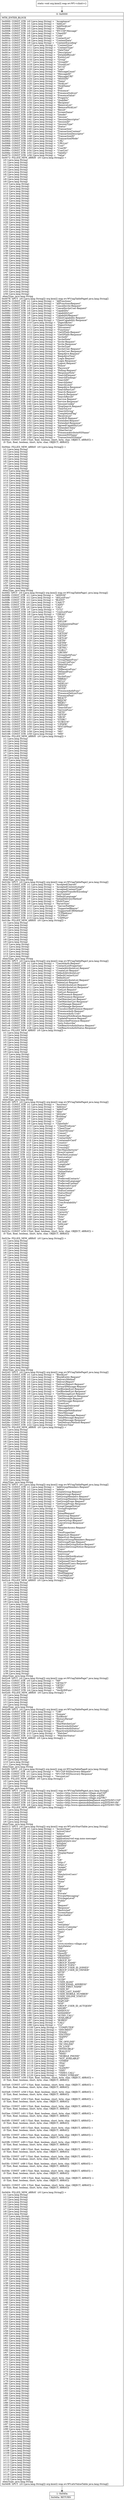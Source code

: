 digraph "CFG fororg.kxml2.wap.wv.WV.\<clinit\>()V" {
Node_0 [shape=record,label="{0\:\ 0x0000|MTH_ENTER_BLOCK\l|0x0000: CONST_STR  (r0 I:java.lang.String) =  \"Acceptance\" \l0x0002: CONST_STR  (r1 I:java.lang.String) =  \"AddList\" \l0x0004: CONST_STR  (r2 I:java.lang.String) =  \"AddNickList\" \l0x0006: CONST_STR  (r3 I:java.lang.String) =  \"SName\" \l0x0008: CONST_STR  (r4 I:java.lang.String) =  \"WV\-CSP\-Message\" \l0x000a: CONST_STR  (r5 I:java.lang.String) =  \"ClientID\" \l0x000c: CONST_STR  (r6 I:java.lang.String) =  \"Code\" \l0x000e: CONST_STR  (r7 I:java.lang.String) =  \"ContactList\" \l0x0010: CONST_STR  (r8 I:java.lang.String) =  \"ContentData\" \l0x0012: CONST_STR  (r9 I:java.lang.String) =  \"ContentEncoding\" \l0x0014: CONST_STR  (r10 I:java.lang.String) =  \"ContentSize\" \l0x0016: CONST_STR  (r11 I:java.lang.String) =  \"ContentType\" \l0x0018: CONST_STR  (r12 I:java.lang.String) =  \"DateTime\" \l0x001a: CONST_STR  (r13 I:java.lang.String) =  \"Description\" \l0x001c: CONST_STR  (r14 I:java.lang.String) =  \"DetailedResult\" \l0x001e: CONST_STR  (r15 I:java.lang.String) =  \"EntityList\" \l0x0020: CONST_STR  (r16 I:java.lang.String) =  \"Group\" \l0x0022: CONST_STR  (r17 I:java.lang.String) =  \"GroupID\" \l0x0024: CONST_STR  (r18 I:java.lang.String) =  \"GroupList\" \l0x0026: CONST_STR  (r19 I:java.lang.String) =  \"InUse\" \l0x0028: CONST_STR  (r20 I:java.lang.String) =  \"Logo\" \l0x002a: CONST_STR  (r21 I:java.lang.String) =  \"MessageCount\" \l0x002c: CONST_STR  (r22 I:java.lang.String) =  \"MessageID\" \l0x002e: CONST_STR  (r23 I:java.lang.String) =  \"MessageURI\" \l0x0030: CONST_STR  (r24 I:java.lang.String) =  \"MSISDN\" \l0x0032: CONST_STR  (r25 I:java.lang.String) =  \"Name\" \l0x0034: CONST_STR  (r26 I:java.lang.String) =  \"NickList\" \l0x0036: CONST_STR  (r27 I:java.lang.String) =  \"NickName\" \l0x0038: CONST_STR  (r28 I:java.lang.String) =  \"Poll\" \l0x003a: CONST_STR  (r29 I:java.lang.String) =  \"Presence\" \l0x003c: CONST_STR  (r30 I:java.lang.String) =  \"PresenceSubList\" \l0x003e: CONST_STR  (r31 I:java.lang.String) =  \"PresenceValue\" \l0x0040: CONST_STR  (r32 I:java.lang.String) =  \"Property\" \l0x0042: CONST_STR  (r33 I:java.lang.String) =  \"Qualifier\" \l0x0044: CONST_STR  (r34 I:java.lang.String) =  \"Recipient\" \l0x0046: CONST_STR  (r35 I:java.lang.String) =  \"RemoveList\" \l0x0048: CONST_STR  (r36 I:java.lang.String) =  \"RemoveNickList\" \l0x004a: CONST_STR  (r37 I:java.lang.String) =  \"Result\" \l0x004c: CONST_STR  (r38 I:java.lang.String) =  \"ScreenName\" \l0x004e: CONST_STR  (r39 I:java.lang.String) =  \"Sender\" \l0x0050: CONST_STR  (r40 I:java.lang.String) =  \"Session\" \l0x0052: CONST_STR  (r41 I:java.lang.String) =  \"SessionDescriptor\" \l0x0054: CONST_STR  (r42 I:java.lang.String) =  \"SessionID\" \l0x0056: CONST_STR  (r43 I:java.lang.String) =  \"SessionType\" \l0x0058: CONST_STR  (r44 I:java.lang.String) =  \"Status\" \l0x005a: CONST_STR  (r45 I:java.lang.String) =  \"Transaction\" \l0x005c: CONST_STR  (r46 I:java.lang.String) =  \"TransactionContent\" \l0x005e: CONST_STR  (r47 I:java.lang.String) =  \"TransactionDescriptor\" \l0x0060: CONST_STR  (r48 I:java.lang.String) =  \"TransactionID\" \l0x0062: CONST_STR  (r49 I:java.lang.String) =  \"TransactionMode\" \l0x0064: CONST_STR  (r50 I:java.lang.String) =  \"URL\" \l0x0066: CONST_STR  (r51 I:java.lang.String) =  \"URLList\" \l0x0068: CONST_STR  (r52 I:java.lang.String) =  \"User\" \l0x006a: CONST_STR  (r53 I:java.lang.String) =  \"UserID\" \l0x006c: CONST_STR  (r54 I:java.lang.String) =  \"UserList\" \l0x006e: CONST_STR  (r55 I:java.lang.String) =  \"Validity\" \l0x0070: CONST_STR  (r56 I:java.lang.String) =  \"Value\" \l0x0072: FILLED_NEW_ARRAY  (r0 I:java.lang.String[]) = \l  (r0 I:java.lang.String)\l  (r1 I:java.lang.String)\l  (r2 I:java.lang.String)\l  (r3 I:java.lang.String)\l  (r4 I:java.lang.String)\l  (r5 I:java.lang.String)\l  (r6 I:java.lang.String)\l  (r7 I:java.lang.String)\l  (r8 I:java.lang.String)\l  (r9 I:java.lang.String)\l  (r10 I:java.lang.String)\l  (r11 I:java.lang.String)\l  (r12 I:java.lang.String)\l  (r13 I:java.lang.String)\l  (r14 I:java.lang.String)\l  (r15 I:java.lang.String)\l  (r16 I:java.lang.String)\l  (r17 I:java.lang.String)\l  (r18 I:java.lang.String)\l  (r19 I:java.lang.String)\l  (r20 I:java.lang.String)\l  (r21 I:java.lang.String)\l  (r22 I:java.lang.String)\l  (r23 I:java.lang.String)\l  (r24 I:java.lang.String)\l  (r25 I:java.lang.String)\l  (r26 I:java.lang.String)\l  (r27 I:java.lang.String)\l  (r28 I:java.lang.String)\l  (r29 I:java.lang.String)\l  (r30 I:java.lang.String)\l  (r31 I:java.lang.String)\l  (r32 I:java.lang.String)\l  (r33 I:java.lang.String)\l  (r34 I:java.lang.String)\l  (r35 I:java.lang.String)\l  (r36 I:java.lang.String)\l  (r37 I:java.lang.String)\l  (r38 I:java.lang.String)\l  (r39 I:java.lang.String)\l  (r40 I:java.lang.String)\l  (r41 I:java.lang.String)\l  (r42 I:java.lang.String)\l  (r43 I:java.lang.String)\l  (r44 I:java.lang.String)\l  (r45 I:java.lang.String)\l  (r46 I:java.lang.String)\l  (r47 I:java.lang.String)\l  (r48 I:java.lang.String)\l  (r49 I:java.lang.String)\l  (r50 I:java.lang.String)\l  (r51 I:java.lang.String)\l  (r52 I:java.lang.String)\l  (r53 I:java.lang.String)\l  (r54 I:java.lang.String)\l  (r55 I:java.lang.String)\l  (r56 I:java.lang.String)\l elemType: java.lang.String \l0x0076: SPUT  (r0 I:java.lang.String[]) org.kxml2.wap.wv.WV.tagTablePage0 java.lang.String[] \l0x0078: CONST_STR  (r1 I:java.lang.String) =  \"AllFunctions\" \l0x007a: CONST_STR  (r2 I:java.lang.String) =  \"AllFunctionsRequest\" \l0x007c: CONST_STR  (r3 I:java.lang.String) =  \"CancelInvite\-Request\" \l0x007e: CONST_STR  (r4 I:java.lang.String) =  \"CancelInviteUser\-Request\" \l0x0080: CONST_STR  (r5 I:java.lang.String) =  \"Capability\" \l0x0082: CONST_STR  (r6 I:java.lang.String) =  \"CapabilityList\" \l0x0084: CONST_STR  (r7 I:java.lang.String) =  \"CapabilityRequest\" \l0x0086: CONST_STR  (r8 I:java.lang.String) =  \"ClientCapability\-Request\" \l0x0088: CONST_STR  (r9 I:java.lang.String) =  \"ClientCapability\-Response\" \l0x008a: CONST_STR  (r10 I:java.lang.String) =  \"DigestBytes\" \l0x008c: CONST_STR  (r11 I:java.lang.String) =  \"DigestSchema\" \l0x008e: CONST_STR  (r12 I:java.lang.String) =  \"Disconnect\" \l0x0090: CONST_STR  (r13 I:java.lang.String) =  \"Functions\" \l0x0092: CONST_STR  (r14 I:java.lang.String) =  \"GetSPInfo\-Request\" \l0x0094: CONST_STR  (r15 I:java.lang.String) =  \"GetSPInfo\-Response\" \l0x0096: CONST_STR  (r16 I:java.lang.String) =  \"InviteID\" \l0x0098: CONST_STR  (r17 I:java.lang.String) =  \"InviteNote\" \l0x009a: CONST_STR  (r18 I:java.lang.String) =  \"Invite\-Request\" \l0x009c: CONST_STR  (r19 I:java.lang.String) =  \"Invite\-Response\" \l0x009e: CONST_STR  (r20 I:java.lang.String) =  \"InviteType\" \l0x00a0: CONST_STR  (r21 I:java.lang.String) =  \"InviteUser\-Request\" \l0x00a2: CONST_STR  (r22 I:java.lang.String) =  \"InviteUser\-Response\" \l0x00a4: CONST_STR  (r23 I:java.lang.String) =  \"KeepAlive\-Request\" \l0x00a6: CONST_STR  (r24 I:java.lang.String) =  \"KeepAliveTime\" \l0x00a8: CONST_STR  (r25 I:java.lang.String) =  \"Login\-Request\" \l0x00aa: CONST_STR  (r26 I:java.lang.String) =  \"Login\-Response\" \l0x00ac: CONST_STR  (r27 I:java.lang.String) =  \"Logout\-Request\" \l0x00ae: CONST_STR  (r28 I:java.lang.String) =  \"Nonce\" \l0x00b0: CONST_STR  (r29 I:java.lang.String) =  \"Password\" \l0x00b2: CONST_STR  (r30 I:java.lang.String) =  \"Polling\-Request\" \l0x00b4: CONST_STR  (r31 I:java.lang.String) =  \"ResponseNote\" \l0x00b6: CONST_STR  (r32 I:java.lang.String) =  \"SearchElement\" \l0x00b8: CONST_STR  (r33 I:java.lang.String) =  \"SearchFindings\" \l0x00ba: CONST_STR  (r34 I:java.lang.String) =  \"SearchID\" \l0x00bc: CONST_STR  (r35 I:java.lang.String) =  \"SearchIndex\" \l0x00be: CONST_STR  (r36 I:java.lang.String) =  \"SearchLimit\" \l0x00c0: CONST_STR  (r37 I:java.lang.String) =  \"KeepAlive\-Response\" \l0x00c2: CONST_STR  (r38 I:java.lang.String) =  \"SearchPairList\" \l0x00c4: CONST_STR  (r39 I:java.lang.String) =  \"Search\-Request\" \l0x00c6: CONST_STR  (r40 I:java.lang.String) =  \"Search\-Response\" \l0x00c8: CONST_STR  (r41 I:java.lang.String) =  \"SearchResult\" \l0x00ca: CONST_STR  (r42 I:java.lang.String) =  \"Service\-Request\" \l0x00cc: CONST_STR  (r43 I:java.lang.String) =  \"Service\-Response\" \l0x00ce: CONST_STR  (r44 I:java.lang.String) =  \"SessionCookie\" \l0x00d0: CONST_STR  (r45 I:java.lang.String) =  \"StopSearch\-Request\" \l0x00d2: CONST_STR  (r46 I:java.lang.String) =  \"TimeToLive\" \l0x00d4: CONST_STR  (r47 I:java.lang.String) =  \"SearchString\" \l0x00d6: CONST_STR  (r48 I:java.lang.String) =  \"CompletionFlag\" \l0x00d8: CONST_STR  (r50 I:java.lang.String) =  \"ReceiveList\" \l0x00da: CONST_STR  (r51 I:java.lang.String) =  \"VerifyID\-Request\" \l0x00dc: CONST_STR  (r52 I:java.lang.String) =  \"Extended\-Request\" \l0x00de: CONST_STR  (r53 I:java.lang.String) =  \"Extended\-Response\" \l0x00e0: CONST_STR  (r54 I:java.lang.String) =  \"AgreedCapabilityList\" \l0x00e2: CONST_STR  (r55 I:java.lang.String) =  \"Extended\-Data\" \l0x00e4: CONST_STR  (r56 I:java.lang.String) =  \"OtherServer\" \l0x00e6: CONST_STR  (r57 I:java.lang.String) =  \"PresenceAttributeNSName\" \l0x00e8: CONST_STR  (r58 I:java.lang.String) =  \"SessionNSName\" \l0x00ea: CONST_STR  (r59 I:java.lang.String) =  \"TransactionNSName\" \l0x00ec: CONST  (r49 I:?[int, float, boolean, short, byte, char, OBJECT, ARRAY]) = \l  (0 ?[int, float, boolean, short, byte, char, OBJECT, ARRAY])\l \l0x00ee: FILLED_NEW_ARRAY  (r0 I:java.lang.String[]) = \l  (r1 I:java.lang.String)\l  (r2 I:java.lang.String)\l  (r3 I:java.lang.String)\l  (r4 I:java.lang.String)\l  (r5 I:java.lang.String)\l  (r6 I:java.lang.String)\l  (r7 I:java.lang.String)\l  (r8 I:java.lang.String)\l  (r9 I:java.lang.String)\l  (r10 I:java.lang.String)\l  (r11 I:java.lang.String)\l  (r12 I:java.lang.String)\l  (r13 I:java.lang.String)\l  (r14 I:java.lang.String)\l  (r15 I:java.lang.String)\l  (r16 I:java.lang.String)\l  (r17 I:java.lang.String)\l  (r18 I:java.lang.String)\l  (r19 I:java.lang.String)\l  (r20 I:java.lang.String)\l  (r21 I:java.lang.String)\l  (r22 I:java.lang.String)\l  (r23 I:java.lang.String)\l  (r24 I:java.lang.String)\l  (r25 I:java.lang.String)\l  (r26 I:java.lang.String)\l  (r27 I:java.lang.String)\l  (r28 I:java.lang.String)\l  (r29 I:java.lang.String)\l  (r30 I:java.lang.String)\l  (r31 I:java.lang.String)\l  (r32 I:java.lang.String)\l  (r33 I:java.lang.String)\l  (r34 I:java.lang.String)\l  (r35 I:java.lang.String)\l  (r36 I:java.lang.String)\l  (r37 I:java.lang.String)\l  (r38 I:java.lang.String)\l  (r39 I:java.lang.String)\l  (r40 I:java.lang.String)\l  (r41 I:java.lang.String)\l  (r42 I:java.lang.String)\l  (r43 I:java.lang.String)\l  (r44 I:java.lang.String)\l  (r45 I:java.lang.String)\l  (r46 I:java.lang.String)\l  (r47 I:java.lang.String)\l  (r48 I:java.lang.String)\l  (r49 I:java.lang.String)\l  (r50 I:java.lang.String)\l  (r51 I:java.lang.String)\l  (r52 I:java.lang.String)\l  (r53 I:java.lang.String)\l  (r54 I:java.lang.String)\l  (r55 I:java.lang.String)\l  (r56 I:java.lang.String)\l  (r57 I:java.lang.String)\l  (r58 I:java.lang.String)\l  (r59 I:java.lang.String)\l elemType: java.lang.String \l0x00f2: SPUT  (r0 I:java.lang.String[]) org.kxml2.wap.wv.WV.tagTablePage1 java.lang.String[] \l0x00f4: CONST_STR  (r1 I:java.lang.String) =  \"ADDGM\" \l0x00f6: CONST_STR  (r2 I:java.lang.String) =  \"AttListFunc\" \l0x00f8: CONST_STR  (r3 I:java.lang.String) =  \"BLENT\" \l0x00fa: CONST_STR  (r4 I:java.lang.String) =  \"CAAUT\" \l0x00fc: CONST_STR  (r5 I:java.lang.String) =  \"CAINV\" \l0x00fe: CONST_STR  (r6 I:java.lang.String) =  \"CALI\" \l0x0100: CONST_STR  (r7 I:java.lang.String) =  \"CCLI\" \l0x0102: CONST_STR  (r8 I:java.lang.String) =  \"ContListFunc\" \l0x0104: CONST_STR  (r9 I:java.lang.String) =  \"CREAG\" \l0x0106: CONST_STR  (r10 I:java.lang.String) =  \"DALI\" \l0x0108: CONST_STR  (r11 I:java.lang.String) =  \"DCLI\" \l0x010a: CONST_STR  (r12 I:java.lang.String) =  \"DELGR\" \l0x010c: CONST_STR  (r13 I:java.lang.String) =  \"FundamentalFeat\" \l0x010e: CONST_STR  (r14 I:java.lang.String) =  \"FWMSG\" \l0x0110: CONST_STR  (r15 I:java.lang.String) =  \"GALS\" \l0x0112: CONST_STR  (r16 I:java.lang.String) =  \"GCLI\" \l0x0114: CONST_STR  (r17 I:java.lang.String) =  \"GETGM\" \l0x0116: CONST_STR  (r18 I:java.lang.String) =  \"GETGP\" \l0x0118: CONST_STR  (r19 I:java.lang.String) =  \"GETLM\" \l0x011a: CONST_STR  (r20 I:java.lang.String) =  \"GETM\" \l0x011c: CONST_STR  (r21 I:java.lang.String) =  \"GETPR\" \l0x011e: CONST_STR  (r22 I:java.lang.String) =  \"GETSPI\" \l0x0120: CONST_STR  (r23 I:java.lang.String) =  \"GETWL\" \l0x0122: CONST_STR  (r24 I:java.lang.String) =  \"GLBLU\" \l0x0124: CONST_STR  (r25 I:java.lang.String) =  \"GRCHN\" \l0x0126: CONST_STR  (r26 I:java.lang.String) =  \"GroupAuthFunc\" \l0x0128: CONST_STR  (r27 I:java.lang.String) =  \"GroupFeat\" \l0x012a: CONST_STR  (r28 I:java.lang.String) =  \"GroupMgmtFunc\" \l0x012c: CONST_STR  (r29 I:java.lang.String) =  \"GroupUseFunc\" \l0x012e: CONST_STR  (r30 I:java.lang.String) =  \"IMAuthFunc\" \l0x0130: CONST_STR  (r31 I:java.lang.String) =  \"IMFeat\" \l0x0132: CONST_STR  (r32 I:java.lang.String) =  \"IMReceiveFunc\" \l0x0134: CONST_STR  (r33 I:java.lang.String) =  \"IMSendFunc\" \l0x0136: CONST_STR  (r34 I:java.lang.String) =  \"INVIT\" \l0x0138: CONST_STR  (r35 I:java.lang.String) =  \"InviteFunc\" \l0x013a: CONST_STR  (r36 I:java.lang.String) =  \"MBRAC\" \l0x013c: CONST_STR  (r37 I:java.lang.String) =  \"MCLS\" \l0x013e: CONST_STR  (r38 I:java.lang.String) =  \"MDELIV\" \l0x0140: CONST_STR  (r39 I:java.lang.String) =  \"NEWM\" \l0x0142: CONST_STR  (r40 I:java.lang.String) =  \"NOTIF\" \l0x0144: CONST_STR  (r41 I:java.lang.String) =  \"PresenceAuthFunc\" \l0x0146: CONST_STR  (r42 I:java.lang.String) =  \"PresenceDeliverFunc\" \l0x0148: CONST_STR  (r43 I:java.lang.String) =  \"PresenceFeat\" \l0x014a: CONST_STR  (r44 I:java.lang.String) =  \"REACT\" \l0x014c: CONST_STR  (r45 I:java.lang.String) =  \"REJCM\" \l0x014e: CONST_STR  (r46 I:java.lang.String) =  \"REJEC\" \l0x0150: CONST_STR  (r47 I:java.lang.String) =  \"RMVGM\" \l0x0152: CONST_STR  (r48 I:java.lang.String) =  \"SearchFunc\" \l0x0154: CONST_STR  (r49 I:java.lang.String) =  \"ServiceFunc\" \l0x0156: CONST_STR  (r50 I:java.lang.String) =  \"SETD\" \l0x0158: CONST_STR  (r51 I:java.lang.String) =  \"SETGP\" \l0x015a: CONST_STR  (r52 I:java.lang.String) =  \"SRCH\" \l0x015c: CONST_STR  (r53 I:java.lang.String) =  \"STSRC\" \l0x015e: CONST_STR  (r54 I:java.lang.String) =  \"SUBGCN\" \l0x0160: CONST_STR  (r55 I:java.lang.String) =  \"UPDPR\" \l0x0162: CONST_STR  (r56 I:java.lang.String) =  \"WVCSPFeat\" \l0x0164: CONST_STR  (r57 I:java.lang.String) =  \"MF\" \l0x0166: CONST_STR  (r58 I:java.lang.String) =  \"MG\" \l0x0168: CONST_STR  (r59 I:java.lang.String) =  \"MM\" \l0x016a: FILLED_NEW_ARRAY  (r0 I:java.lang.String[]) = \l  (r1 I:java.lang.String)\l  (r2 I:java.lang.String)\l  (r3 I:java.lang.String)\l  (r4 I:java.lang.String)\l  (r5 I:java.lang.String)\l  (r6 I:java.lang.String)\l  (r7 I:java.lang.String)\l  (r8 I:java.lang.String)\l  (r9 I:java.lang.String)\l  (r10 I:java.lang.String)\l  (r11 I:java.lang.String)\l  (r12 I:java.lang.String)\l  (r13 I:java.lang.String)\l  (r14 I:java.lang.String)\l  (r15 I:java.lang.String)\l  (r16 I:java.lang.String)\l  (r17 I:java.lang.String)\l  (r18 I:java.lang.String)\l  (r19 I:java.lang.String)\l  (r20 I:java.lang.String)\l  (r21 I:java.lang.String)\l  (r22 I:java.lang.String)\l  (r23 I:java.lang.String)\l  (r24 I:java.lang.String)\l  (r25 I:java.lang.String)\l  (r26 I:java.lang.String)\l  (r27 I:java.lang.String)\l  (r28 I:java.lang.String)\l  (r29 I:java.lang.String)\l  (r30 I:java.lang.String)\l  (r31 I:java.lang.String)\l  (r32 I:java.lang.String)\l  (r33 I:java.lang.String)\l  (r34 I:java.lang.String)\l  (r35 I:java.lang.String)\l  (r36 I:java.lang.String)\l  (r37 I:java.lang.String)\l  (r38 I:java.lang.String)\l  (r39 I:java.lang.String)\l  (r40 I:java.lang.String)\l  (r41 I:java.lang.String)\l  (r42 I:java.lang.String)\l  (r43 I:java.lang.String)\l  (r44 I:java.lang.String)\l  (r45 I:java.lang.String)\l  (r46 I:java.lang.String)\l  (r47 I:java.lang.String)\l  (r48 I:java.lang.String)\l  (r49 I:java.lang.String)\l  (r50 I:java.lang.String)\l  (r51 I:java.lang.String)\l  (r52 I:java.lang.String)\l  (r53 I:java.lang.String)\l  (r54 I:java.lang.String)\l  (r55 I:java.lang.String)\l  (r56 I:java.lang.String)\l  (r57 I:java.lang.String)\l  (r58 I:java.lang.String)\l  (r59 I:java.lang.String)\l elemType: java.lang.String \l0x016e: SPUT  (r0 I:java.lang.String[]) org.kxml2.wap.wv.WV.tagTablePage2 java.lang.String[] \l0x0170: CONST_STR  (r1 I:java.lang.String) =  \"AcceptedCharset\" \l0x0172: CONST_STR  (r2 I:java.lang.String) =  \"AcceptedContentLength\" \l0x0174: CONST_STR  (r3 I:java.lang.String) =  \"AcceptedContentType\" \l0x0176: CONST_STR  (r4 I:java.lang.String) =  \"AcceptedTransferEncoding\" \l0x0178: CONST_STR  (r5 I:java.lang.String) =  \"AnyContent\" \l0x017a: CONST_STR  (r6 I:java.lang.String) =  \"DefaultLanguage\" \l0x017c: CONST_STR  (r7 I:java.lang.String) =  \"InitialDeliveryMethod\" \l0x017e: CONST_STR  (r8 I:java.lang.String) =  \"MultiTrans\" \l0x0180: CONST_STR  (r9 I:java.lang.String) =  \"ParserSize\" \l0x0182: CONST_STR  (r10 I:java.lang.String) =  \"ServerPollMin\" \l0x0184: CONST_STR  (r11 I:java.lang.String) =  \"SupportedBearer\" \l0x0186: CONST_STR  (r12 I:java.lang.String) =  \"SupportedCIRMethod\" \l0x0188: CONST_STR  (r13 I:java.lang.String) =  \"TCPAddress\" \l0x018a: CONST_STR  (r14 I:java.lang.String) =  \"TCPPort\" \l0x018c: CONST_STR  (r15 I:java.lang.String) =  \"UDPPort\" \l0x018e: FILLED_NEW_ARRAY  (r0 I:java.lang.String[]) = \l  (r1 I:java.lang.String)\l  (r2 I:java.lang.String)\l  (r3 I:java.lang.String)\l  (r4 I:java.lang.String)\l  (r5 I:java.lang.String)\l  (r6 I:java.lang.String)\l  (r7 I:java.lang.String)\l  (r8 I:java.lang.String)\l  (r9 I:java.lang.String)\l  (r10 I:java.lang.String)\l  (r11 I:java.lang.String)\l  (r12 I:java.lang.String)\l  (r13 I:java.lang.String)\l  (r14 I:java.lang.String)\l  (r15 I:java.lang.String)\l elemType: java.lang.String \l0x0192: SPUT  (r0 I:java.lang.String[]) org.kxml2.wap.wv.WV.tagTablePage3 java.lang.String[] \l0x0194: CONST_STR  (r1 I:java.lang.String) =  \"CancelAuth\-Request\" \l0x0196: CONST_STR  (r2 I:java.lang.String) =  \"ContactListProperties\" \l0x0198: CONST_STR  (r3 I:java.lang.String) =  \"CreateAttributeList\-Request\" \l0x019a: CONST_STR  (r4 I:java.lang.String) =  \"CreateList\-Request\" \l0x019c: CONST_STR  (r5 I:java.lang.String) =  \"DefaultAttributeList\" \l0x019e: CONST_STR  (r6 I:java.lang.String) =  \"DefaultContactList\" \l0x01a0: CONST_STR  (r7 I:java.lang.String) =  \"DefaultList\" \l0x01a2: CONST_STR  (r8 I:java.lang.String) =  \"DeleteAttributeList\-Request\" \l0x01a4: CONST_STR  (r9 I:java.lang.String) =  \"DeleteList\-Request\" \l0x01a6: CONST_STR  (r10 I:java.lang.String) =  \"GetAttributeList\-Request\" \l0x01a8: CONST_STR  (r11 I:java.lang.String) =  \"GetAttributeList\-Response\" \l0x01aa: CONST_STR  (r12 I:java.lang.String) =  \"GetList\-Request\" \l0x01ac: CONST_STR  (r13 I:java.lang.String) =  \"GetList\-Response\" \l0x01ae: CONST_STR  (r14 I:java.lang.String) =  \"GetPresence\-Request\" \l0x01b0: CONST_STR  (r15 I:java.lang.String) =  \"GetPresence\-Response\" \l0x01b2: CONST_STR  (r16 I:java.lang.String) =  \"GetWatcherList\-Request\" \l0x01b4: CONST_STR  (r17 I:java.lang.String) =  \"GetWatcherList\-Response\" \l0x01b6: CONST_STR  (r18 I:java.lang.String) =  \"ListManage\-Request\" \l0x01b8: CONST_STR  (r19 I:java.lang.String) =  \"ListManage\-Response\" \l0x01ba: CONST_STR  (r20 I:java.lang.String) =  \"UnsubscribePresence\-Request\" \l0x01bc: CONST_STR  (r21 I:java.lang.String) =  \"PresenceAuth\-Request\" \l0x01be: CONST_STR  (r22 I:java.lang.String) =  \"PresenceAuth\-User\" \l0x01c0: CONST_STR  (r23 I:java.lang.String) =  \"PresenceNotification\-Request\" \l0x01c2: CONST_STR  (r24 I:java.lang.String) =  \"UpdatePresence\-Request\" \l0x01c4: CONST_STR  (r25 I:java.lang.String) =  \"SubscribePresence\-Request\" \l0x01c6: CONST_STR  (r26 I:java.lang.String) =  \"Auto\-Subscribe\" \l0x01c8: CONST_STR  (r27 I:java.lang.String) =  \"GetReactiveAuthStatus\-Request\" \l0x01ca: CONST_STR  (r28 I:java.lang.String) =  \"GetReactiveAuthStatus\-Response\" \l0x01cc: FILLED_NEW_ARRAY  (r0 I:java.lang.String[]) = \l  (r1 I:java.lang.String)\l  (r2 I:java.lang.String)\l  (r3 I:java.lang.String)\l  (r4 I:java.lang.String)\l  (r5 I:java.lang.String)\l  (r6 I:java.lang.String)\l  (r7 I:java.lang.String)\l  (r8 I:java.lang.String)\l  (r9 I:java.lang.String)\l  (r10 I:java.lang.String)\l  (r11 I:java.lang.String)\l  (r12 I:java.lang.String)\l  (r13 I:java.lang.String)\l  (r14 I:java.lang.String)\l  (r15 I:java.lang.String)\l  (r16 I:java.lang.String)\l  (r17 I:java.lang.String)\l  (r18 I:java.lang.String)\l  (r19 I:java.lang.String)\l  (r20 I:java.lang.String)\l  (r21 I:java.lang.String)\l  (r22 I:java.lang.String)\l  (r23 I:java.lang.String)\l  (r24 I:java.lang.String)\l  (r25 I:java.lang.String)\l  (r26 I:java.lang.String)\l  (r27 I:java.lang.String)\l  (r28 I:java.lang.String)\l elemType: java.lang.String \l0x01d0: SPUT  (r0 I:java.lang.String[]) org.kxml2.wap.wv.WV.tagTablePage4 java.lang.String[] \l0x01d2: CONST_STR  (r1 I:java.lang.String) =  \"Accuracy\" \l0x01d4: CONST_STR  (r2 I:java.lang.String) =  \"Address\" \l0x01d6: CONST_STR  (r3 I:java.lang.String) =  \"AddrPref\" \l0x01d8: CONST_STR  (r4 I:java.lang.String) =  \"Alias\" \l0x01da: CONST_STR  (r5 I:java.lang.String) =  \"Altitude\" \l0x01dc: CONST_STR  (r6 I:java.lang.String) =  \"Building\" \l0x01de: CONST_STR  (r7 I:java.lang.String) =  \"Caddr\" \l0x01e0: CONST_STR  (r8 I:java.lang.String) =  \"City\" \l0x01e2: CONST_STR  (r9 I:java.lang.String) =  \"ClientInfo\" \l0x01e4: CONST_STR  (r10 I:java.lang.String) =  \"ClientProducer\" \l0x01e6: CONST_STR  (r11 I:java.lang.String) =  \"ClientType\" \l0x01e8: CONST_STR  (r12 I:java.lang.String) =  \"ClientVersion\" \l0x01ea: CONST_STR  (r13 I:java.lang.String) =  \"CommC\" \l0x01ec: CONST_STR  (r14 I:java.lang.String) =  \"CommCap\" \l0x01ee: CONST_STR  (r15 I:java.lang.String) =  \"ContactInfo\" \l0x01f0: CONST_STR  (r16 I:java.lang.String) =  \"ContainedvCard\" \l0x01f2: CONST_STR  (r17 I:java.lang.String) =  \"Country\" \l0x01f4: CONST_STR  (r18 I:java.lang.String) =  \"Crossing1\" \l0x01f6: CONST_STR  (r19 I:java.lang.String) =  \"Crossing2\" \l0x01f8: CONST_STR  (r20 I:java.lang.String) =  \"DevManufacturer\" \l0x01fa: CONST_STR  (r21 I:java.lang.String) =  \"DirectContent\" \l0x01fc: CONST_STR  (r22 I:java.lang.String) =  \"FreeTextLocation\" \l0x01fe: CONST_STR  (r23 I:java.lang.String) =  \"GeoLocation\" \l0x0200: CONST_STR  (r24 I:java.lang.String) =  \"Language\" \l0x0202: CONST_STR  (r25 I:java.lang.String) =  \"Latitude\" \l0x0204: CONST_STR  (r26 I:java.lang.String) =  \"Longitude\" \l0x0206: CONST_STR  (r27 I:java.lang.String) =  \"Model\" \l0x0208: CONST_STR  (r28 I:java.lang.String) =  \"NamedArea\" \l0x020a: CONST_STR  (r29 I:java.lang.String) =  \"OnlineStatus\" \l0x020c: CONST_STR  (r30 I:java.lang.String) =  \"PLMN\" \l0x020e: CONST_STR  (r31 I:java.lang.String) =  \"PrefC\" \l0x0210: CONST_STR  (r32 I:java.lang.String) =  \"PreferredContacts\" \l0x0212: CONST_STR  (r33 I:java.lang.String) =  \"PreferredLanguage\" \l0x0214: CONST_STR  (r34 I:java.lang.String) =  \"PreferredContent\" \l0x0216: CONST_STR  (r35 I:java.lang.String) =  \"PreferredvCard\" \l0x0218: CONST_STR  (r36 I:java.lang.String) =  \"Registration\" \l0x021a: CONST_STR  (r37 I:java.lang.String) =  \"StatusContent\" \l0x021c: CONST_STR  (r38 I:java.lang.String) =  \"StatusMood\" \l0x021e: CONST_STR  (r39 I:java.lang.String) =  \"StatusText\" \l0x0220: CONST_STR  (r40 I:java.lang.String) =  \"Street\" \l0x0222: CONST_STR  (r41 I:java.lang.String) =  \"TimeZone\" \l0x0224: CONST_STR  (r42 I:java.lang.String) =  \"UserAvailability\" \l0x0226: CONST_STR  (r43 I:java.lang.String) =  \"Cap\" \l0x0228: CONST_STR  (r44 I:java.lang.String) =  \"Cname\" \l0x022a: CONST_STR  (r45 I:java.lang.String) =  \"Contact\" \l0x022c: CONST_STR  (r46 I:java.lang.String) =  \"Cpriority\" \l0x022e: CONST_STR  (r47 I:java.lang.String) =  \"Cstatus\" \l0x0230: CONST_STR  (r48 I:java.lang.String) =  \"Note\" \l0x0232: CONST_STR  (r49 I:java.lang.String) =  \"Zone\" \l0x0234: CONST_STR  (r51 I:java.lang.String) =  \"Inf_link\" \l0x0236: CONST_STR  (r52 I:java.lang.String) =  \"InfoLink\" \l0x0238: CONST_STR  (r53 I:java.lang.String) =  \"Link\" \l0x023a: CONST_STR  (r54 I:java.lang.String) =  \"Text\" \l0x023c: CONST  (r50 I:?[int, float, boolean, short, byte, char, OBJECT, ARRAY]) = \l  (0 ?[int, float, boolean, short, byte, char, OBJECT, ARRAY])\l \l0x023e: FILLED_NEW_ARRAY  (r0 I:java.lang.String[]) = \l  (r1 I:java.lang.String)\l  (r2 I:java.lang.String)\l  (r3 I:java.lang.String)\l  (r4 I:java.lang.String)\l  (r5 I:java.lang.String)\l  (r6 I:java.lang.String)\l  (r7 I:java.lang.String)\l  (r8 I:java.lang.String)\l  (r9 I:java.lang.String)\l  (r10 I:java.lang.String)\l  (r11 I:java.lang.String)\l  (r12 I:java.lang.String)\l  (r13 I:java.lang.String)\l  (r14 I:java.lang.String)\l  (r15 I:java.lang.String)\l  (r16 I:java.lang.String)\l  (r17 I:java.lang.String)\l  (r18 I:java.lang.String)\l  (r19 I:java.lang.String)\l  (r20 I:java.lang.String)\l  (r21 I:java.lang.String)\l  (r22 I:java.lang.String)\l  (r23 I:java.lang.String)\l  (r24 I:java.lang.String)\l  (r25 I:java.lang.String)\l  (r26 I:java.lang.String)\l  (r27 I:java.lang.String)\l  (r28 I:java.lang.String)\l  (r29 I:java.lang.String)\l  (r30 I:java.lang.String)\l  (r31 I:java.lang.String)\l  (r32 I:java.lang.String)\l  (r33 I:java.lang.String)\l  (r34 I:java.lang.String)\l  (r35 I:java.lang.String)\l  (r36 I:java.lang.String)\l  (r37 I:java.lang.String)\l  (r38 I:java.lang.String)\l  (r39 I:java.lang.String)\l  (r40 I:java.lang.String)\l  (r41 I:java.lang.String)\l  (r42 I:java.lang.String)\l  (r43 I:java.lang.String)\l  (r44 I:java.lang.String)\l  (r45 I:java.lang.String)\l  (r46 I:java.lang.String)\l  (r47 I:java.lang.String)\l  (r48 I:java.lang.String)\l  (r49 I:java.lang.String)\l  (r50 I:java.lang.String)\l  (r51 I:java.lang.String)\l  (r52 I:java.lang.String)\l  (r53 I:java.lang.String)\l  (r54 I:java.lang.String)\l elemType: java.lang.String \l0x0242: SPUT  (r0 I:java.lang.String[]) org.kxml2.wap.wv.WV.tagTablePage5 java.lang.String[] \l0x0244: CONST_STR  (r1 I:java.lang.String) =  \"BlockList\" \l0x0246: CONST_STR  (r2 I:java.lang.String) =  \"BlockEntity\-Request\" \l0x0248: CONST_STR  (r3 I:java.lang.String) =  \"DeliveryMethod\" \l0x024a: CONST_STR  (r4 I:java.lang.String) =  \"DeliveryReport\" \l0x024c: CONST_STR  (r5 I:java.lang.String) =  \"DeliveryReport\-Request\" \l0x024e: CONST_STR  (r6 I:java.lang.String) =  \"ForwardMessage\-Request\" \l0x0250: CONST_STR  (r7 I:java.lang.String) =  \"GetBlockedList\-Request\" \l0x0252: CONST_STR  (r8 I:java.lang.String) =  \"GetBlockedList\-Response\" \l0x0254: CONST_STR  (r9 I:java.lang.String) =  \"GetMessageList\-Request\" \l0x0256: CONST_STR  (r10 I:java.lang.String) =  \"GetMessageList\-Response\" \l0x0258: CONST_STR  (r11 I:java.lang.String) =  \"GetMessage\-Request\" \l0x025a: CONST_STR  (r12 I:java.lang.String) =  \"GetMessage\-Response\" \l0x025c: CONST_STR  (r13 I:java.lang.String) =  \"GrantList\" \l0x025e: CONST_STR  (r14 I:java.lang.String) =  \"MessageDelivered\" \l0x0260: CONST_STR  (r15 I:java.lang.String) =  \"MessageInfo\" \l0x0262: CONST_STR  (r16 I:java.lang.String) =  \"MessageNotification\" \l0x0264: CONST_STR  (r17 I:java.lang.String) =  \"NewMessage\" \l0x0266: CONST_STR  (r18 I:java.lang.String) =  \"RejectMessage\-Request\" \l0x0268: CONST_STR  (r19 I:java.lang.String) =  \"SendMessage\-Request\" \l0x026a: CONST_STR  (r20 I:java.lang.String) =  \"SendMessage\-Response\" \l0x026c: CONST_STR  (r21 I:java.lang.String) =  \"SetDeliveryMethod\-Request\" \l0x026e: CONST_STR  (r22 I:java.lang.String) =  \"DeliveryTime\" \l0x0270: FILLED_NEW_ARRAY  (r0 I:java.lang.String[]) = \l  (r1 I:java.lang.String)\l  (r2 I:java.lang.String)\l  (r3 I:java.lang.String)\l  (r4 I:java.lang.String)\l  (r5 I:java.lang.String)\l  (r6 I:java.lang.String)\l  (r7 I:java.lang.String)\l  (r8 I:java.lang.String)\l  (r9 I:java.lang.String)\l  (r10 I:java.lang.String)\l  (r11 I:java.lang.String)\l  (r12 I:java.lang.String)\l  (r13 I:java.lang.String)\l  (r14 I:java.lang.String)\l  (r15 I:java.lang.String)\l  (r16 I:java.lang.String)\l  (r17 I:java.lang.String)\l  (r18 I:java.lang.String)\l  (r19 I:java.lang.String)\l  (r20 I:java.lang.String)\l  (r21 I:java.lang.String)\l  (r22 I:java.lang.String)\l elemType: java.lang.String \l0x0274: SPUT  (r0 I:java.lang.String[]) org.kxml2.wap.wv.WV.tagTablePage6 java.lang.String[] \l0x0276: CONST_STR  (r1 I:java.lang.String) =  \"AddGroupMembers\-Request\" \l0x0278: CONST_STR  (r2 I:java.lang.String) =  \"Admin\" \l0x027a: CONST_STR  (r3 I:java.lang.String) =  \"CreateGroup\-Request\" \l0x027c: CONST_STR  (r4 I:java.lang.String) =  \"DeleteGroup\-Request\" \l0x027e: CONST_STR  (r5 I:java.lang.String) =  \"GetGroupMembers\-Request\" \l0x0280: CONST_STR  (r6 I:java.lang.String) =  \"GetGroupMembers\-Response\" \l0x0282: CONST_STR  (r7 I:java.lang.String) =  \"GetGroupProps\-Request\" \l0x0284: CONST_STR  (r8 I:java.lang.String) =  \"GetGroupProps\-Response\" \l0x0286: CONST_STR  (r9 I:java.lang.String) =  \"GroupChangeNotice\" \l0x0288: CONST_STR  (r10 I:java.lang.String) =  \"GroupProperties\" \l0x028a: CONST_STR  (r11 I:java.lang.String) =  \"Joined\" \l0x028c: CONST_STR  (r12 I:java.lang.String) =  \"JoinedRequest\" \l0x028e: CONST_STR  (r13 I:java.lang.String) =  \"JoinGroup\-Request\" \l0x0290: CONST_STR  (r14 I:java.lang.String) =  \"JoinGroup\-Response\" \l0x0292: CONST_STR  (r15 I:java.lang.String) =  \"LeaveGroup\-Request\" \l0x0294: CONST_STR  (r16 I:java.lang.String) =  \"LeaveGroup\-Response\" \l0x0296: CONST_STR  (r17 I:java.lang.String) =  \"Left\" \l0x0298: CONST_STR  (r18 I:java.lang.String) =  \"MemberAccess\-Request\" \l0x029a: CONST_STR  (r19 I:java.lang.String) =  \"Mod\" \l0x029c: CONST_STR  (r20 I:java.lang.String) =  \"OwnProperties\" \l0x029e: CONST_STR  (r21 I:java.lang.String) =  \"RejectList\-Request\" \l0x02a0: CONST_STR  (r22 I:java.lang.String) =  \"RejectList\-Response\" \l0x02a2: CONST_STR  (r23 I:java.lang.String) =  \"RemoveGroupMembers\-Request\" \l0x02a4: CONST_STR  (r24 I:java.lang.String) =  \"SetGroupProps\-Request\" \l0x02a6: CONST_STR  (r25 I:java.lang.String) =  \"SubscribeGroupNotice\-Request\" \l0x02a8: CONST_STR  (r26 I:java.lang.String) =  \"SubscribeGroupNotice\-Response\" \l0x02aa: CONST_STR  (r27 I:java.lang.String) =  \"Users\" \l0x02ac: CONST_STR  (r28 I:java.lang.String) =  \"WelcomeNote\" \l0x02ae: CONST_STR  (r29 I:java.lang.String) =  \"JoinGroup\" \l0x02b0: CONST_STR  (r30 I:java.lang.String) =  \"SubscribeNotification\" \l0x02b2: CONST_STR  (r31 I:java.lang.String) =  \"SubscribeType\" \l0x02b4: CONST_STR  (r32 I:java.lang.String) =  \"GetJoinedUsers\-Request\" \l0x02b6: CONST_STR  (r33 I:java.lang.String) =  \"GetJoinedUsers\-Response\" \l0x02b8: CONST_STR  (r34 I:java.lang.String) =  \"AdminMapList\" \l0x02ba: CONST_STR  (r35 I:java.lang.String) =  \"AdminMapping\" \l0x02bc: CONST_STR  (r36 I:java.lang.String) =  \"Mapping\" \l0x02be: CONST_STR  (r37 I:java.lang.String) =  \"ModMapping\" \l0x02c0: CONST_STR  (r38 I:java.lang.String) =  \"UserMapList\" \l0x02c2: CONST_STR  (r39 I:java.lang.String) =  \"UserMapping\" \l0x02c4: FILLED_NEW_ARRAY  (r0 I:java.lang.String[]) = \l  (r1 I:java.lang.String)\l  (r2 I:java.lang.String)\l  (r3 I:java.lang.String)\l  (r4 I:java.lang.String)\l  (r5 I:java.lang.String)\l  (r6 I:java.lang.String)\l  (r7 I:java.lang.String)\l  (r8 I:java.lang.String)\l  (r9 I:java.lang.String)\l  (r10 I:java.lang.String)\l  (r11 I:java.lang.String)\l  (r12 I:java.lang.String)\l  (r13 I:java.lang.String)\l  (r14 I:java.lang.String)\l  (r15 I:java.lang.String)\l  (r16 I:java.lang.String)\l  (r17 I:java.lang.String)\l  (r18 I:java.lang.String)\l  (r19 I:java.lang.String)\l  (r20 I:java.lang.String)\l  (r21 I:java.lang.String)\l  (r22 I:java.lang.String)\l  (r23 I:java.lang.String)\l  (r24 I:java.lang.String)\l  (r25 I:java.lang.String)\l  (r26 I:java.lang.String)\l  (r27 I:java.lang.String)\l  (r28 I:java.lang.String)\l  (r29 I:java.lang.String)\l  (r30 I:java.lang.String)\l  (r31 I:java.lang.String)\l  (r32 I:java.lang.String)\l  (r33 I:java.lang.String)\l  (r34 I:java.lang.String)\l  (r35 I:java.lang.String)\l  (r36 I:java.lang.String)\l  (r37 I:java.lang.String)\l  (r38 I:java.lang.String)\l  (r39 I:java.lang.String)\l elemType: java.lang.String \l0x02c8: SPUT  (r0 I:java.lang.String[]) org.kxml2.wap.wv.WV.tagTablePage7 java.lang.String[] \l0x02ca: CONST_STR  (r0 I:java.lang.String) =  \"MP\" \l0x02cc: CONST_STR  (r1 I:java.lang.String) =  \"GETAUT\" \l0x02ce: CONST_STR  (r2 I:java.lang.String) =  \"GETJU\" \l0x02d0: CONST_STR  (r3 I:java.lang.String) =  \"VRID\" \l0x02d2: CONST_STR  (r4 I:java.lang.String) =  \"VerifyIDFunc\" \l0x02d4: FILLED_NEW_ARRAY  (r0 I:java.lang.String[]) = \l  (r0 I:java.lang.String)\l  (r1 I:java.lang.String)\l  (r2 I:java.lang.String)\l  (r3 I:java.lang.String)\l  (r4 I:java.lang.String)\l elemType: java.lang.String \l0x02d8: SPUT  (r0 I:java.lang.String[]) org.kxml2.wap.wv.WV.tagTablePage8 java.lang.String[] \l0x02da: CONST_STR  (r1 I:java.lang.String) =  \"CIR\" \l0x02dc: CONST_STR  (r2 I:java.lang.String) =  \"Domain\" \l0x02de: CONST_STR  (r3 I:java.lang.String) =  \"ExtBlock\" \l0x02e0: CONST_STR  (r4 I:java.lang.String) =  \"HistoryPeriod\" \l0x02e2: CONST_STR  (r5 I:java.lang.String) =  \"IDList\" \l0x02e4: CONST_STR  (r6 I:java.lang.String) =  \"MaxWatcherList\" \l0x02e6: CONST_STR  (r7 I:java.lang.String) =  \"ReactiveAuthState\" \l0x02e8: CONST_STR  (r8 I:java.lang.String) =  \"ReactiveAuthStatus\" \l0x02ea: CONST_STR  (r9 I:java.lang.String) =  \"ReactiveAuthStatusList\" \l0x02ec: CONST_STR  (r10 I:java.lang.String) =  \"Watcher\" \l0x02ee: CONST_STR  (r11 I:java.lang.String) =  \"WatcherStatus\" \l0x02f0: FILLED_NEW_ARRAY  (r0 I:java.lang.String[]) = \l  (r1 I:java.lang.String)\l  (r2 I:java.lang.String)\l  (r3 I:java.lang.String)\l  (r4 I:java.lang.String)\l  (r5 I:java.lang.String)\l  (r6 I:java.lang.String)\l  (r7 I:java.lang.String)\l  (r8 I:java.lang.String)\l  (r9 I:java.lang.String)\l  (r10 I:java.lang.String)\l  (r11 I:java.lang.String)\l elemType: java.lang.String \l0x02f4: SPUT  (r0 I:java.lang.String[]) org.kxml2.wap.wv.WV.tagTablePage9 java.lang.String[] \l0x02f6: CONST_STR  (r0 I:java.lang.String) =  \"WV\-CSP\-NSDiscovery\-Request\" \l0x02f8: CONST_STR  (r1 I:java.lang.String) =  \"WV\-CSP\-NSDiscovery\-Response\" \l0x02fa: CONST_STR  (r2 I:java.lang.String) =  \"VersionList\" \l0x02fc: FILLED_NEW_ARRAY  (r0 I:java.lang.String[]) = \l  (r0 I:java.lang.String)\l  (r1 I:java.lang.String)\l  (r2 I:java.lang.String)\l elemType: java.lang.String \l0x0300: SPUT  (r0 I:java.lang.String[]) org.kxml2.wap.wv.WV.tagTablePageA java.lang.String[] \l0x0302: CONST_STR  (r1 I:java.lang.String) =  \"xmlns=http:\/\/www.wireless\-village.org\/CSP\" \l0x0304: CONST_STR  (r2 I:java.lang.String) =  \"xmlns=http:\/\/www.wireless\-village.org\/PA\" \l0x0306: CONST_STR  (r3 I:java.lang.String) =  \"xmlns=http:\/\/www.wireless\-village.org\/TRC\" \l0x0308: CONST_STR  (r4 I:java.lang.String) =  \"xmlns=http:\/\/www.openmobilealliance.org\/DTD\/WV\-CSP\" \l0x030a: CONST_STR  (r5 I:java.lang.String) =  \"xmlns=http:\/\/www.openmobilealliance.org\/DTD\/WV\-PA\" \l0x030c: CONST_STR  (r6 I:java.lang.String) =  \"xmlns=http:\/\/www.openmobilealliance.org\/DTD\/WV\-TRC\" \l0x030e: FILLED_NEW_ARRAY  (r0 I:java.lang.String[]) = \l  (r1 I:java.lang.String)\l  (r2 I:java.lang.String)\l  (r3 I:java.lang.String)\l  (r4 I:java.lang.String)\l  (r5 I:java.lang.String)\l  (r6 I:java.lang.String)\l elemType: java.lang.String \l0x0312: SPUT  (r0 I:java.lang.String[]) org.kxml2.wap.wv.WV.attrStartTable java.lang.String[] \l0x0314: CONST_STR  (r1 I:java.lang.String) =  \"AccessType\" \l0x0316: CONST_STR  (r2 I:java.lang.String) =  \"ActiveUsers\" \l0x0318: CONST_STR  (r3 I:java.lang.String) =  \"Admin\" \l0x031a: CONST_STR  (r4 I:java.lang.String) =  \"application\/\" \l0x031c: CONST_STR  (r5 I:java.lang.String) =  \"application\/vnd.wap.mms\-message\" \l0x031e: CONST_STR  (r6 I:java.lang.String) =  \"application\/x\-sms\" \l0x0320: CONST_STR  (r7 I:java.lang.String) =  \"AutoJoin\" \l0x0322: CONST_STR  (r8 I:java.lang.String) =  \"BASE64\" \l0x0324: CONST_STR  (r9 I:java.lang.String) =  \"Closed\" \l0x0326: CONST_STR  (r10 I:java.lang.String) =  \"Default\" \l0x0328: CONST_STR  (r11 I:java.lang.String) =  \"DisplayName\" \l0x032a: CONST_STR  (r12 I:java.lang.String) =  \"F\" \l0x032c: CONST_STR  (r13 I:java.lang.String) =  \"G\" \l0x032e: CONST_STR  (r14 I:java.lang.String) =  \"GR\" \l0x0330: CONST_STR  (r15 I:java.lang.String) =  \"http:\/\/\" \l0x0332: CONST_STR  (r16 I:java.lang.String) =  \"https:\/\/\" \l0x0334: CONST_STR  (r17 I:java.lang.String) =  \"image\/\" \l0x0336: CONST_STR  (r18 I:java.lang.String) =  \"Inband\" \l0x0338: CONST_STR  (r19 I:java.lang.String) =  \"IM\" \l0x033a: CONST_STR  (r20 I:java.lang.String) =  \"MaxActiveUsers\" \l0x033c: CONST_STR  (r21 I:java.lang.String) =  \"Mod\" \l0x033e: CONST_STR  (r22 I:java.lang.String) =  \"Name\" \l0x0340: CONST_STR  (r23 I:java.lang.String) =  \"None\" \l0x0342: CONST_STR  (r24 I:java.lang.String) =  \"N\" \l0x0344: CONST_STR  (r25 I:java.lang.String) =  \"Open\" \l0x0346: CONST_STR  (r26 I:java.lang.String) =  \"Outband\" \l0x0348: CONST_STR  (r27 I:java.lang.String) =  \"PR\" \l0x034a: CONST_STR  (r28 I:java.lang.String) =  \"Private\" \l0x034c: CONST_STR  (r29 I:java.lang.String) =  \"PrivateMessaging\" \l0x034e: CONST_STR  (r30 I:java.lang.String) =  \"PrivilegeLevel\" \l0x0350: CONST_STR  (r31 I:java.lang.String) =  \"Public\" \l0x0352: CONST_STR  (r32 I:java.lang.String) =  \"P\" \l0x0354: CONST_STR  (r33 I:java.lang.String) =  \"Request\" \l0x0356: CONST_STR  (r34 I:java.lang.String) =  \"Response\" \l0x0358: CONST_STR  (r35 I:java.lang.String) =  \"Restricted\" \l0x035a: CONST_STR  (r36 I:java.lang.String) =  \"ScreenName\" \l0x035c: CONST_STR  (r37 I:java.lang.String) =  \"Searchable\" \l0x035e: CONST_STR  (r38 I:java.lang.String) =  \"S\" \l0x0360: CONST_STR  (r39 I:java.lang.String) =  \"SC\" \l0x0362: CONST_STR  (r40 I:java.lang.String) =  \"text\/\" \l0x0364: CONST_STR  (r41 I:java.lang.String) =  \"text\/plain\" \l0x0366: CONST_STR  (r42 I:java.lang.String) =  \"text\/x\-vCalendar\" \l0x0368: CONST_STR  (r43 I:java.lang.String) =  \"text\/x\-vCard\" \l0x036a: CONST_STR  (r44 I:java.lang.String) =  \"Topic\" \l0x036c: CONST_STR  (r45 I:java.lang.String) =  \"T\" \l0x036e: CONST_STR  (r46 I:java.lang.String) =  \"Type\" \l0x0370: CONST_STR  (r47 I:java.lang.String) =  \"U\" \l0x0372: CONST_STR  (r48 I:java.lang.String) =  \"US\" \l0x0374: CONST_STR  (r49 I:java.lang.String) =  \"www.wireless\-village.org\" \l0x0376: CONST_STR  (r50 I:java.lang.String) =  \"AutoDelete\" \l0x0378: CONST_STR  (r51 I:java.lang.String) =  \"GM\" \l0x037a: CONST_STR  (r52 I:java.lang.String) =  \"Validity\" \l0x037c: CONST_STR  (r53 I:java.lang.String) =  \"ShowID\" \l0x037e: CONST_STR  (r54 I:java.lang.String) =  \"GRANTED\" \l0x0380: CONST_STR  (r55 I:java.lang.String) =  \"PENDING\" \l0x0382: CONST_STR  (r62 I:java.lang.String) =  \"GROUP_ID\" \l0x0384: CONST_STR  (r63 I:java.lang.String) =  \"GROUP_NAME\" \l0x0386: CONST_STR  (r64 I:java.lang.String) =  \"GROUP_TOPIC\" \l0x0388: CONST_STR  (r65 I:java.lang.String) =  \"GROUP_USER_ID_JOINED\" \l0x038a: CONST_STR  (r66 I:java.lang.String) =  \"GROUP_USER_ID_OWNER\" \l0x038c: CONST_STR  (r67 I:java.lang.String) =  \"HTTP\" \l0x038e: CONST_STR  (r68 I:java.lang.String) =  \"SMS\" \l0x0390: CONST_STR  (r69 I:java.lang.String) =  \"STCP\" \l0x0392: CONST_STR  (r70 I:java.lang.String) =  \"SUDP\" \l0x0394: CONST_STR  (r71 I:java.lang.String) =  \"USER_ALIAS\" \l0x0396: CONST_STR  (r72 I:java.lang.String) =  \"USER_EMAIL_ADDRESS\" \l0x0398: CONST_STR  (r73 I:java.lang.String) =  \"USER_FIRST_NAME\" \l0x039a: CONST_STR  (r74 I:java.lang.String) =  \"USER_ID\" \l0x039c: CONST_STR  (r75 I:java.lang.String) =  \"USER_LAST_NAME\" \l0x039e: CONST_STR  (r76 I:java.lang.String) =  \"USER_MOBILE_NUMBER\" \l0x03a0: CONST_STR  (r77 I:java.lang.String) =  \"USER_ONLINE_STATUS\" \l0x03a2: CONST_STR  (r78 I:java.lang.String) =  \"WAPSMS\" \l0x03a4: CONST_STR  (r79 I:java.lang.String) =  \"WAPUDP\" \l0x03a6: CONST_STR  (r80 I:java.lang.String) =  \"WSP\" \l0x03a8: CONST_STR  (r81 I:java.lang.String) =  \"GROUP_USER_ID_AUTOJOIN\" \l0x03aa: CONST_STR  (r92 I:java.lang.String) =  \"ANGRY\" \l0x03ac: CONST_STR  (r93 I:java.lang.String) =  \"ANXIOUS\" \l0x03ae: CONST_STR  (r94 I:java.lang.String) =  \"ASHAMED\" \l0x03b0: CONST_STR  (r95 I:java.lang.String) =  \"AUDIO_CALL\" \l0x03b2: CONST_STR  (r96 I:java.lang.String) =  \"AVAILABLE\" \l0x03b4: CONST_STR  (r97 I:java.lang.String) =  \"BORED\" \l0x03b6: CONST_STR  (r98 I:java.lang.String) =  \"CALL\" \l0x03b8: CONST_STR  (r99 I:java.lang.String) =  \"CLI\" \l0x03ba: CONST_STR  (r100 I:java.lang.String) =  \"COMPUTER\" \l0x03bc: CONST_STR  (r101 I:java.lang.String) =  \"DISCREET\" \l0x03be: CONST_STR  (r102 I:java.lang.String) =  \"EMAIL\" \l0x03c0: CONST_STR  (r103 I:java.lang.String) =  \"EXCITED\" \l0x03c2: CONST_STR  (r104 I:java.lang.String) =  \"HAPPY\" \l0x03c4: CONST_STR  (r105 I:java.lang.String) =  \"IM\" \l0x03c6: CONST_STR  (r106 I:java.lang.String) =  \"IM_OFFLINE\" \l0x03c8: CONST_STR  (r107 I:java.lang.String) =  \"IM_ONLINE\" \l0x03ca: CONST_STR  (r108 I:java.lang.String) =  \"IN_LOVE\" \l0x03cc: CONST_STR  (r109 I:java.lang.String) =  \"INVINCIBLE\" \l0x03ce: CONST_STR  (r110 I:java.lang.String) =  \"JEALOUS\" \l0x03d0: CONST_STR  (r111 I:java.lang.String) =  \"MMS\" \l0x03d2: CONST_STR  (r112 I:java.lang.String) =  \"MOBILE_PHONE\" \l0x03d4: CONST_STR  (r113 I:java.lang.String) =  \"NOT_AVAILABLE\" \l0x03d6: CONST_STR  (r114 I:java.lang.String) =  \"OTHER\" \l0x03d8: CONST_STR  (r115 I:java.lang.String) =  \"PDA\" \l0x03da: CONST_STR  (r116 I:java.lang.String) =  \"SAD\" \l0x03dc: CONST_STR  (r117 I:java.lang.String) =  \"SLEEPY\" \l0x03de: CONST_STR  (r118 I:java.lang.String) =  \"SMS\" \l0x03e0: CONST_STR  (r119 I:java.lang.String) =  \"VIDEO_CALL\" \l0x03e2: CONST_STR  (r120 I:java.lang.String) =  \"VIDEO_STREAM\" \l0x03e4: CONST  (r56 I:?[int, float, boolean, short, byte, char, OBJECT, ARRAY]) = \l  (0 ?[int, float, boolean, short, byte, char, OBJECT, ARRAY])\l \l0x03e6: CONST  (r57 I:?[int, float, boolean, short, byte, char, OBJECT, ARRAY]) = \l  (0 ?[int, float, boolean, short, byte, char, OBJECT, ARRAY])\l \l0x03e8: CONST  (r58 I:?[int, float, boolean, short, byte, char, OBJECT, ARRAY]) = \l  (0 ?[int, float, boolean, short, byte, char, OBJECT, ARRAY])\l \l0x03ea: CONST  (r59 I:?[int, float, boolean, short, byte, char, OBJECT, ARRAY]) = \l  (0 ?[int, float, boolean, short, byte, char, OBJECT, ARRAY])\l \l0x03ec: CONST  (r60 I:?[int, float, boolean, short, byte, char, OBJECT, ARRAY]) = \l  (0 ?[int, float, boolean, short, byte, char, OBJECT, ARRAY])\l \l0x03ee: CONST  (r61 I:?[int, float, boolean, short, byte, char, OBJECT, ARRAY]) = \l  (0 ?[int, float, boolean, short, byte, char, OBJECT, ARRAY])\l \l0x03f0: CONST  (r82 I:?[int, float, boolean, short, byte, char, OBJECT, ARRAY]) = \l  (0 ?[int, float, boolean, short, byte, char, OBJECT, ARRAY])\l \l0x03f2: CONST  (r83 I:?[int, float, boolean, short, byte, char, OBJECT, ARRAY]) = \l  (0 ?[int, float, boolean, short, byte, char, OBJECT, ARRAY])\l \l0x03f4: CONST  (r84 I:?[int, float, boolean, short, byte, char, OBJECT, ARRAY]) = \l  (0 ?[int, float, boolean, short, byte, char, OBJECT, ARRAY])\l \l0x03f6: CONST  (r85 I:?[int, float, boolean, short, byte, char, OBJECT, ARRAY]) = \l  (0 ?[int, float, boolean, short, byte, char, OBJECT, ARRAY])\l \l0x03f8: CONST  (r86 I:?[int, float, boolean, short, byte, char, OBJECT, ARRAY]) = \l  (0 ?[int, float, boolean, short, byte, char, OBJECT, ARRAY])\l \l0x03fa: CONST  (r87 I:?[int, float, boolean, short, byte, char, OBJECT, ARRAY]) = \l  (0 ?[int, float, boolean, short, byte, char, OBJECT, ARRAY])\l \l0x03fc: CONST  (r88 I:?[int, float, boolean, short, byte, char, OBJECT, ARRAY]) = \l  (0 ?[int, float, boolean, short, byte, char, OBJECT, ARRAY])\l \l0x03fe: CONST  (r89 I:?[int, float, boolean, short, byte, char, OBJECT, ARRAY]) = \l  (0 ?[int, float, boolean, short, byte, char, OBJECT, ARRAY])\l \l0x0400: CONST  (r90 I:?[int, float, boolean, short, byte, char, OBJECT, ARRAY]) = \l  (0 ?[int, float, boolean, short, byte, char, OBJECT, ARRAY])\l \l0x0402: CONST  (r91 I:?[int, float, boolean, short, byte, char, OBJECT, ARRAY]) = \l  (0 ?[int, float, boolean, short, byte, char, OBJECT, ARRAY])\l \l0x0404: FILLED_NEW_ARRAY  (r0 I:java.lang.String[]) = \l  (r1 I:java.lang.String)\l  (r2 I:java.lang.String)\l  (r3 I:java.lang.String)\l  (r4 I:java.lang.String)\l  (r5 I:java.lang.String)\l  (r6 I:java.lang.String)\l  (r7 I:java.lang.String)\l  (r8 I:java.lang.String)\l  (r9 I:java.lang.String)\l  (r10 I:java.lang.String)\l  (r11 I:java.lang.String)\l  (r12 I:java.lang.String)\l  (r13 I:java.lang.String)\l  (r14 I:java.lang.String)\l  (r15 I:java.lang.String)\l  (r16 I:java.lang.String)\l  (r17 I:java.lang.String)\l  (r18 I:java.lang.String)\l  (r19 I:java.lang.String)\l  (r20 I:java.lang.String)\l  (r21 I:java.lang.String)\l  (r22 I:java.lang.String)\l  (r23 I:java.lang.String)\l  (r24 I:java.lang.String)\l  (r25 I:java.lang.String)\l  (r26 I:java.lang.String)\l  (r27 I:java.lang.String)\l  (r28 I:java.lang.String)\l  (r29 I:java.lang.String)\l  (r30 I:java.lang.String)\l  (r31 I:java.lang.String)\l  (r32 I:java.lang.String)\l  (r33 I:java.lang.String)\l  (r34 I:java.lang.String)\l  (r35 I:java.lang.String)\l  (r36 I:java.lang.String)\l  (r37 I:java.lang.String)\l  (r38 I:java.lang.String)\l  (r39 I:java.lang.String)\l  (r40 I:java.lang.String)\l  (r41 I:java.lang.String)\l  (r42 I:java.lang.String)\l  (r43 I:java.lang.String)\l  (r44 I:java.lang.String)\l  (r45 I:java.lang.String)\l  (r46 I:java.lang.String)\l  (r47 I:java.lang.String)\l  (r48 I:java.lang.String)\l  (r49 I:java.lang.String)\l  (r50 I:java.lang.String)\l  (r51 I:java.lang.String)\l  (r52 I:java.lang.String)\l  (r53 I:java.lang.String)\l  (r54 I:java.lang.String)\l  (r55 I:java.lang.String)\l  (r56 I:java.lang.String)\l  (r57 I:java.lang.String)\l  (r58 I:java.lang.String)\l  (r59 I:java.lang.String)\l  (r60 I:java.lang.String)\l  (r61 I:java.lang.String)\l  (r62 I:java.lang.String)\l  (r63 I:java.lang.String)\l  (r64 I:java.lang.String)\l  (r65 I:java.lang.String)\l  (r66 I:java.lang.String)\l  (r67 I:java.lang.String)\l  (r68 I:java.lang.String)\l  (r69 I:java.lang.String)\l  (r70 I:java.lang.String)\l  (r71 I:java.lang.String)\l  (r72 I:java.lang.String)\l  (r73 I:java.lang.String)\l  (r74 I:java.lang.String)\l  (r75 I:java.lang.String)\l  (r76 I:java.lang.String)\l  (r77 I:java.lang.String)\l  (r78 I:java.lang.String)\l  (r79 I:java.lang.String)\l  (r80 I:java.lang.String)\l  (r81 I:java.lang.String)\l  (r82 I:java.lang.String)\l  (r83 I:java.lang.String)\l  (r84 I:java.lang.String)\l  (r85 I:java.lang.String)\l  (r86 I:java.lang.String)\l  (r87 I:java.lang.String)\l  (r88 I:java.lang.String)\l  (r89 I:java.lang.String)\l  (r90 I:java.lang.String)\l  (r91 I:java.lang.String)\l  (r92 I:java.lang.String)\l  (r93 I:java.lang.String)\l  (r94 I:java.lang.String)\l  (r95 I:java.lang.String)\l  (r96 I:java.lang.String)\l  (r97 I:java.lang.String)\l  (r98 I:java.lang.String)\l  (r99 I:java.lang.String)\l  (r100 I:java.lang.String)\l  (r101 I:java.lang.String)\l  (r102 I:java.lang.String)\l  (r103 I:java.lang.String)\l  (r104 I:java.lang.String)\l  (r105 I:java.lang.String)\l  (r106 I:java.lang.String)\l  (r107 I:java.lang.String)\l  (r108 I:java.lang.String)\l  (r109 I:java.lang.String)\l  (r110 I:java.lang.String)\l  (r111 I:java.lang.String)\l  (r112 I:java.lang.String)\l  (r113 I:java.lang.String)\l  (r114 I:java.lang.String)\l  (r115 I:java.lang.String)\l  (r116 I:java.lang.String)\l  (r117 I:java.lang.String)\l  (r118 I:java.lang.String)\l  (r119 I:java.lang.String)\l  (r120 I:java.lang.String)\l elemType: java.lang.String \l0x0408: SPUT  (r0 I:java.lang.String[]) org.kxml2.wap.wv.WV.attrValueTable java.lang.String[] \l}"];
Node_1 [shape=record,label="{1\:\ 0x040a|0x040a: RETURN   \l}"];
MethodNode[shape=record,label="{static void org.kxml2.wap.wv.WV.\<clinit\>() }"];
MethodNode -> Node_0;
Node_0 -> Node_1;
}

